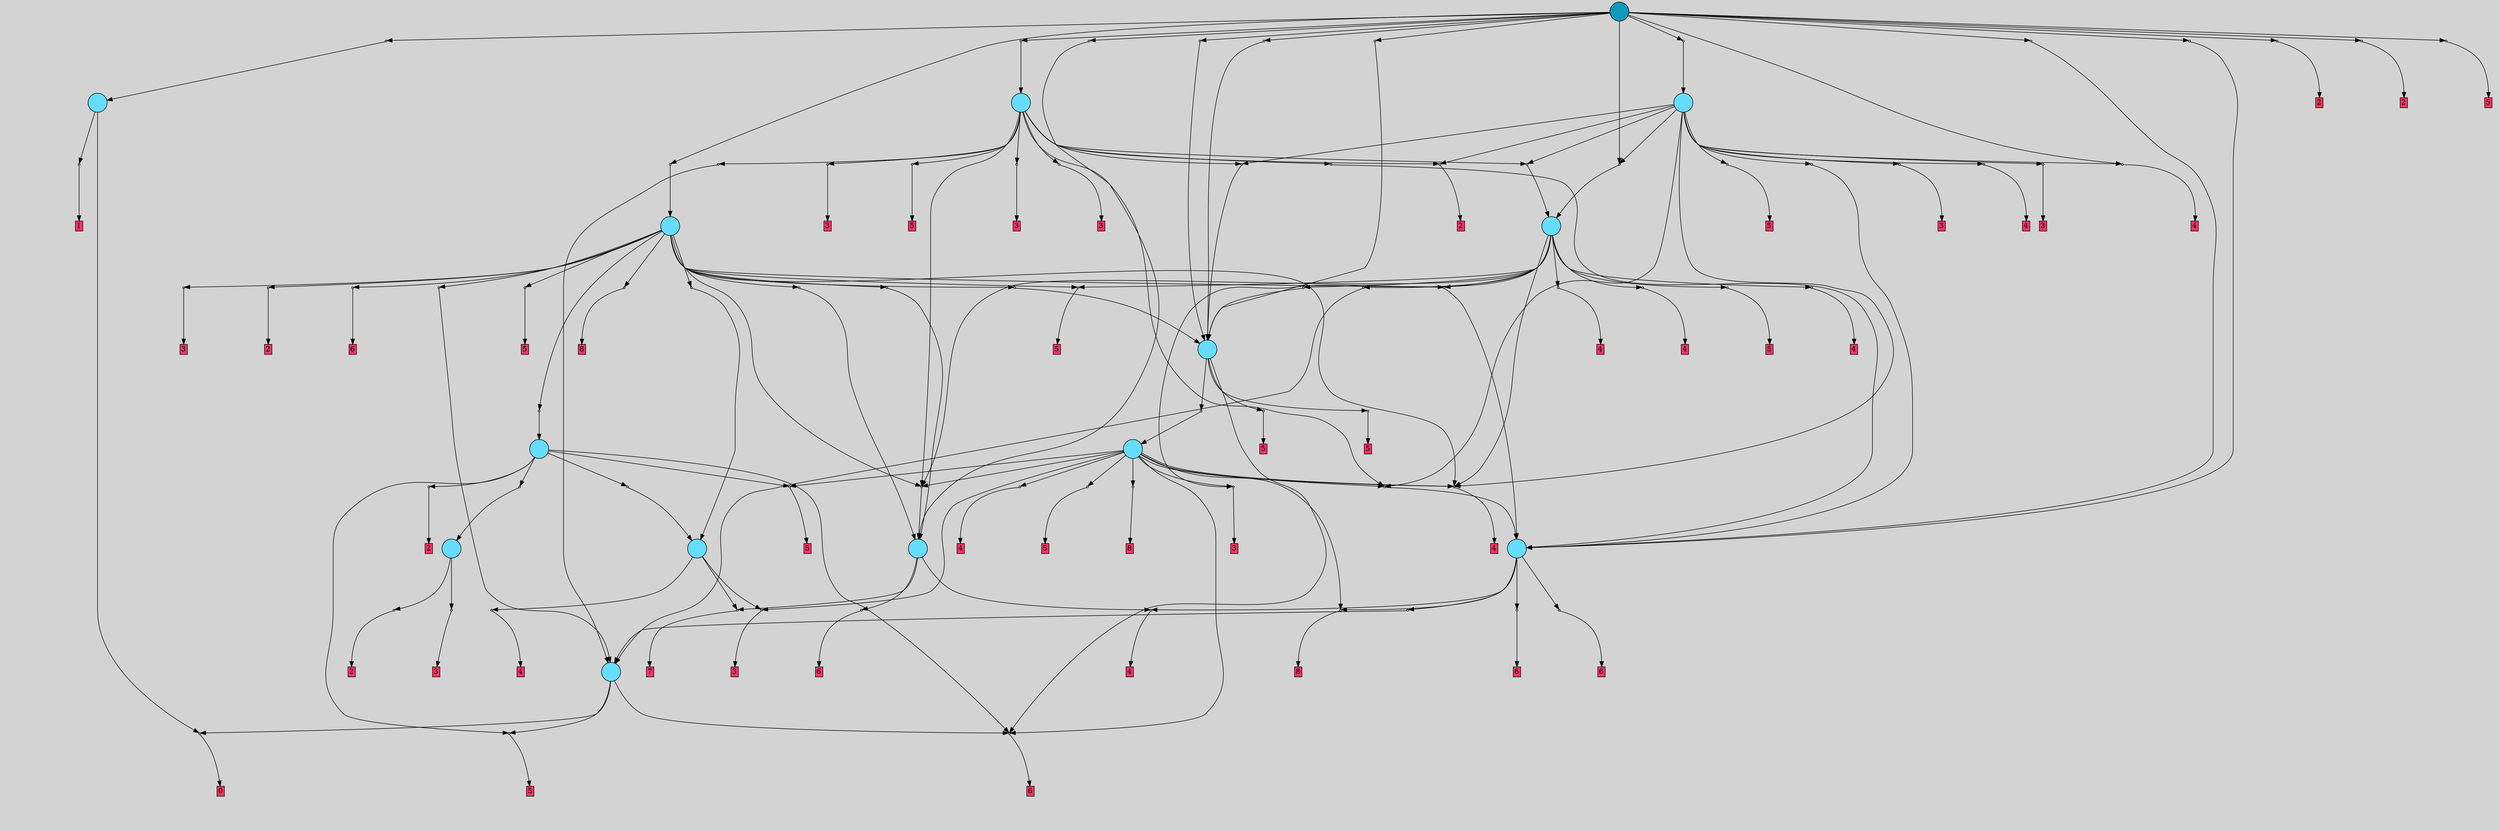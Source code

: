 // File exported with GEGELATI v1.3.1
// On the 2024-04-02 22:10:21
// With the File::TPGGraphDotExporter
digraph{
	graph[pad = "0.212, 0.055" bgcolor = lightgray]
	node[shape=circle style = filled label = ""]
		T0 [fillcolor="#66ddff"]
		T2 [fillcolor="#66ddff"]
		T3 [fillcolor="#66ddff"]
		T5 [fillcolor="#66ddff"]
		T6 [fillcolor="#66ddff"]
		T41 [fillcolor="#66ddff"]
		T94 [fillcolor="#66ddff"]
		T189 [fillcolor="#66ddff"]
		T230 [fillcolor="#66ddff"]
		T341 [fillcolor="#66ddff"]
		T405 [fillcolor="#66ddff"]
		T451 [fillcolor="#66ddff"]
		T492 [fillcolor="#66ddff"]
		T831 [fillcolor="#1199bb"]
		P22939 [fillcolor="#cccccc" shape=point] //
		I22939 [shape=box style=invis label="1|7&2|3#1|4&#92;n0|2&4|4#4|0&#92;n0|2&0|1#3|6&#92;n3|3&2|1#4|7&#92;n0|6&1|0#4|4&#92;n4|0&1|3#2|3&#92;n4|1&0|3#0|7&#92;n1|5&1|7#4|6&#92;n6|4&2|2#4|1&#92;n"]
		P22939 -> I22939[style=invis]
		A12321 [fillcolor="#ff3366" shape=box margin=0.03 width=0 height=0 label="0"]
		T0 -> P22939 -> A12321
		P22940 [fillcolor="#cccccc" shape=point] //
		I22940 [shape=box style=invis label="5|2&4|4#2|3&#92;n6|4&0|7#4|1&#92;n0|3&0|1#2|1&#92;n5|7&1|1#4|0&#92;n5|7&1|2#2|7&#92;n0|4&2|3#3|3&#92;n0|3&2|3#2|7&#92;n8|7&4|7#0|2&#92;n0|2&3|0#0|2&#92;n"]
		P22940 -> I22940[style=invis]
		A12322 [fillcolor="#ff3366" shape=box margin=0.03 width=0 height=0 label="1"]
		T0 -> P22940 -> A12322
		P22941 [fillcolor="#cccccc" shape=point] //
		I22941 [shape=box style=invis label="3|7&3|6#4|2&#92;n5|6&1|2#1|1&#92;n3|1&1|5#1|6&#92;n7|2&2|6#0|5&#92;n5|0&3|4#4|7&#92;n6|2&3|4#0|5&#92;n"]
		P22941 -> I22941[style=invis]
		A12323 [fillcolor="#ff3366" shape=box margin=0.03 width=0 height=0 label="2"]
		T2 -> P22941 -> A12323
		P22942 [fillcolor="#cccccc" shape=point] //
		I22942 [shape=box style=invis label="0|7&1|6#2|1&#92;n0|2&3|2#2|3&#92;n"]
		P22942 -> I22942[style=invis]
		A12324 [fillcolor="#ff3366" shape=box margin=0.03 width=0 height=0 label="3"]
		T2 -> P22942 -> A12324
		P22943 [fillcolor="#cccccc" shape=point] //
		I22943 [shape=box style=invis label="4|5&1|0#2|5&#92;n"]
		P22943 -> I22943[style=invis]
		A12325 [fillcolor="#ff3366" shape=box margin=0.03 width=0 height=0 label="3"]
		T3 -> P22943 -> A12325
		P22944 [fillcolor="#cccccc" shape=point] //
		I22944 [shape=box style=invis label="4|6&2|3#3|7&#92;n3|0&2|6#4|6&#92;n1|0&4|0#2|6&#92;n6|5&3|7#2|4&#92;n1|7&3|2#1|1&#92;n0|3&2|5#1|1&#92;n4|7&3|0#0|7&#92;n4|5&0|3#1|1&#92;n8|3&1|2#1|4&#92;n"]
		P22944 -> I22944[style=invis]
		A12326 [fillcolor="#ff3366" shape=box margin=0.03 width=0 height=0 label="4"]
		T3 -> P22944 -> A12326
		P22945 [fillcolor="#cccccc" shape=point] //
		I22945 [shape=box style=invis label="6|7&2|3#4|0&#92;n6|4&1|3#4|7&#92;n"]
		P22945 -> I22945[style=invis]
		A12327 [fillcolor="#ff3366" shape=box margin=0.03 width=0 height=0 label="5"]
		T5 -> P22945 -> A12327
		P22946 [fillcolor="#cccccc" shape=point] //
		I22946 [shape=box style=invis label="3|2&1|3#1|0&#92;n3|0&1|7#1|5&#92;n8|3&1|2#2|6&#92;n2|1&2|3#1|3&#92;n0|3&0|6#3|3&#92;n0|6&3|1#1|4&#92;n"]
		P22946 -> I22946[style=invis]
		A12328 [fillcolor="#ff3366" shape=box margin=0.03 width=0 height=0 label="6"]
		T5 -> P22946 -> A12328
		P22947 [fillcolor="#cccccc" shape=point] //
		I22947 [shape=box style=invis label="4|0&1|2#1|1&#92;n8|6&1|5#1|0&#92;n"]
		P22947 -> I22947[style=invis]
		A12329 [fillcolor="#ff3366" shape=box margin=0.03 width=0 height=0 label="6"]
		T6 -> P22947 -> A12329
		P22948 [fillcolor="#cccccc" shape=point] //
		I22948 [shape=box style=invis label="2|7&2|0#0|3&#92;n5|7&0|7#2|2&#92;n8|5&1|6#4|0&#92;n6|3&3|7#3|5&#92;n1|0&1|2#4|3&#92;n5|6&2|0#2|1&#92;n"]
		P22948 -> I22948[style=invis]
		A12330 [fillcolor="#ff3366" shape=box margin=0.03 width=0 height=0 label="7"]
		T6 -> P22948 -> A12330
		T3 -> P22948
		T5 -> P22939
		P22949 [fillcolor="#cccccc" shape=point] //
		I22949 [shape=box style=invis label="1|3&1|2#2|1&#92;n8|0&3|2#1|6&#92;n"]
		P22949 -> I22949[style=invis]
		A12331 [fillcolor="#ff3366" shape=box margin=0.03 width=0 height=0 label="4"]
		T6 -> P22949 -> A12331
		T41 -> P22945
		T41 -> P22946
		P22950 [fillcolor="#cccccc" shape=point] //
		I22950 [shape=box style=invis label="6|4&1|3#4|7&#92;n0|7&2|3#4|0&#92;n"]
		P22950 -> I22950[style=invis]
		A12332 [fillcolor="#ff3366" shape=box margin=0.03 width=0 height=0 label="5"]
		T41 -> P22950 -> A12332
		P22951 [fillcolor="#cccccc" shape=point] //
		I22951 [shape=box style=invis label="5|6&1|2#0|1&#92;n3|1&1|5#1|6&#92;n8|0&3|1#4|0&#92;n7|2&2|6#0|5&#92;n5|0&3|4#4|7&#92;n6|2&3|4#0|5&#92;n"]
		P22951 -> I22951[style=invis]
		A12333 [fillcolor="#ff3366" shape=box margin=0.03 width=0 height=0 label="2"]
		T41 -> P22951 -> A12333
		P22952 [fillcolor="#cccccc" shape=point] //
		I22952 [shape=box style=invis label="7|7&1|1#4|2&#92;n8|3&3|1#4|3&#92;n4|0&1|7#1|0&#92;n5|3&0|6#1|0&#92;n5|0&1|2#3|2&#92;n5|1&2|5#1|3&#92;n2|3&4|4#0|2&#92;n1|0&3|2#3|0&#92;n0|7&2|3#3|0&#92;n"]
		P22952 -> I22952[style=invis]
		T41 -> P22952 -> T2
		P22953 [fillcolor="#cccccc" shape=point] //
		I22953 [shape=box style=invis label="3|2&1|3#1|0&#92;n2|1&2|3#1|3&#92;n8|3&1|2#2|6&#92;n3|0&0|1#2|2&#92;n0|3&1|6#3|3&#92;n0|6&3|1#1|4&#92;n"]
		P22953 -> I22953[style=invis]
		T41 -> P22953 -> T3
		P22954 [fillcolor="#cccccc" shape=point] //
		I22954 [shape=box style=invis label="3|5&4|5#2|7&#92;n1|0&4|4#3|7&#92;n3|3&1|6#3|1&#92;n0|5&4|5#1|4&#92;n1|7&0|6#4|5&#92;n7|1&2|0#2|4&#92;n3|0&0|2#2|0&#92;n3|6&4|1#0|4&#92;n2|0&0|3#0|6&#92;n4|3&4|4#2|5&#92;n"]
		P22954 -> I22954[style=invis]
		T94 -> P22954 -> T5
		P22955 [fillcolor="#cccccc" shape=point] //
		I22955 [shape=box style=invis label="1|4&3|4#1|1&#92;n4|1&2|1#0|7&#92;n"]
		P22955 -> I22955[style=invis]
		A12334 [fillcolor="#ff3366" shape=box margin=0.03 width=0 height=0 label="8"]
		T94 -> P22955 -> A12334
		T94 -> P22949
		P22956 [fillcolor="#cccccc" shape=point] //
		I22956 [shape=box style=invis label="6|2&2|3#1|0&#92;n1|5&1|3#1|2&#92;n7|6&3|6#4|1&#92;n3|2&1|3#1|0&#92;n0|3&1|6#3|3&#92;n3|0&4|7#1|5&#92;n7|7&1|1#1|6&#92;n"]
		P22956 -> I22956[style=invis]
		A12335 [fillcolor="#ff3366" shape=box margin=0.03 width=0 height=0 label="6"]
		T94 -> P22956 -> A12335
		P22957 [fillcolor="#cccccc" shape=point] //
		I22957 [shape=box style=invis label="7|5&4|0#0|1&#92;n3|0&1|0#3|4&#92;n2|1&2|0#1|3&#92;n1|5&2|6#2|7&#92;n0|3&0|6#3|3&#92;n8|3&1|2#2|6&#92;n3|2&1|3#1|0&#92;n"]
		P22957 -> I22957[style=invis]
		A12336 [fillcolor="#ff3366" shape=box margin=0.03 width=0 height=0 label="6"]
		T94 -> P22957 -> A12336
		P22958 [fillcolor="#cccccc" shape=point] //
		I22958 [shape=box style=invis label="4|6&2|0#3|7&#92;n0|3&2|5#1|1&#92;n1|0&4|0#2|6&#92;n6|5&3|7#2|4&#92;n1|7&3|2#1|1&#92;n3|0&2|6#4|6&#92;n4|7&3|0#0|7&#92;n8|3&1|2#1|4&#92;n"]
		P22958 -> I22958[style=invis]
		A12337 [fillcolor="#ff3366" shape=box margin=0.03 width=0 height=0 label="4"]
		T189 -> P22958 -> A12337
		P22959 [fillcolor="#cccccc" shape=point] //
		I22959 [shape=box style=invis label="0|0&1|0#0|2&#92;n8|1&3|2#1|6&#92;n"]
		P22959 -> I22959[style=invis]
		A12338 [fillcolor="#ff3366" shape=box margin=0.03 width=0 height=0 label="4"]
		T189 -> P22959 -> A12338
		P22960 [fillcolor="#cccccc" shape=point] //
		I22960 [shape=box style=invis label="5|0&2|5#2|1&#92;n3|3&0|3#3|7&#92;n0|2&0|7#2|5&#92;n"]
		P22960 -> I22960[style=invis]
		A12339 [fillcolor="#ff3366" shape=box margin=0.03 width=0 height=0 label="3"]
		T189 -> P22960 -> A12339
		T189 -> P22958
		T189 -> P22950
		P22961 [fillcolor="#cccccc" shape=point] //
		I22961 [shape=box style=invis label="3|7&0|0#2|0&#92;n3|3&1|6#3|1&#92;n1|2&1|2#3|1&#92;n4|3&4|4#2|5&#92;n2|0&0|3#0|6&#92;n1|5&4|5#3|7&#92;n7|1&2|0#1|4&#92;n1|7&0|6#4|5&#92;n0|5&4|5#1|4&#92;n1|0&4|1#3|7&#92;n"]
		P22961 -> I22961[style=invis]
		T189 -> P22961 -> T94
		T189 -> P22943
		P22962 [fillcolor="#cccccc" shape=point] //
		I22962 [shape=box style=invis label="2|0&1|2#3|5&#92;n8|3&0|1#1|0&#92;n"]
		P22962 -> I22962[style=invis]
		A12340 [fillcolor="#ff3366" shape=box margin=0.03 width=0 height=0 label="5"]
		T189 -> P22962 -> A12340
		P22963 [fillcolor="#cccccc" shape=point] //
		I22963 [shape=box style=invis label="1|0&4|0#2|6&#92;n0|3&2|5#1|1&#92;n4|6&2|0#3|7&#92;n6|5&3|7#2|4&#92;n1|7&3|2#1|1&#92;n6|0&0|1#4|6&#92;n3|0&2|6#4|6&#92;n4|7&3|0#0|7&#92;n8|3&1|2#1|4&#92;n"]
		P22963 -> I22963[style=invis]
		T189 -> P22963 -> T6
		P22964 [fillcolor="#cccccc" shape=point] //
		I22964 [shape=box style=invis label="8|0&3|1#2|4&#92;n0|7&4|3#0|0&#92;n"]
		P22964 -> I22964[style=invis]
		A12341 [fillcolor="#ff3366" shape=box margin=0.03 width=0 height=0 label="8"]
		T189 -> P22964 -> A12341
		T189 -> P22955
		T189 -> P22946
		P22965 [fillcolor="#cccccc" shape=point] //
		I22965 [shape=box style=invis label="7|0&3|5#4|0&#92;n1|4&3|2#0|3&#92;n"]
		P22965 -> I22965[style=invis]
		A12342 [fillcolor="#ff3366" shape=box margin=0.03 width=0 height=0 label="5"]
		T230 -> P22965 -> A12342
		T230 -> P22946
		P22966 [fillcolor="#cccccc" shape=point] //
		I22966 [shape=box style=invis label="7|0&3|5#4|5&#92;n4|7&2|3#1|0&#92;n"]
		P22966 -> I22966[style=invis]
		A12343 [fillcolor="#ff3366" shape=box margin=0.03 width=0 height=0 label="5"]
		T230 -> P22966 -> A12343
		P22967 [fillcolor="#cccccc" shape=point] //
		I22967 [shape=box style=invis label="0|3&2|7#3|1&#92;n2|0&1|2#3|5&#92;n"]
		P22967 -> I22967[style=invis]
		T230 -> P22967 -> T189
		P22968 [fillcolor="#cccccc" shape=point] //
		I22968 [shape=box style=invis label="8|1&3|2#1|6&#92;n0|0&1|0#4|2&#92;n"]
		P22968 -> I22968[style=invis]
		A12344 [fillcolor="#ff3366" shape=box margin=0.03 width=0 height=0 label="4"]
		T341 -> P22968 -> A12344
		T341 -> P22960
		P22969 [fillcolor="#cccccc" shape=point] //
		I22969 [shape=box style=invis label="4|6&2|0#3|7&#92;n0|3&2|5#1|1&#92;n3|0&2|6#4|6&#92;n6|5&3|7#3|4&#92;n1|7&3|2#1|1&#92;n1|0&4|0#2|6&#92;n4|7&3|0#0|7&#92;n4|0&1|1#4|6&#92;n8|3&1|2#1|4&#92;n"]
		P22969 -> I22969[style=invis]
		A12345 [fillcolor="#ff3366" shape=box margin=0.03 width=0 height=0 label="4"]
		T341 -> P22969 -> A12345
		P22970 [fillcolor="#cccccc" shape=point] //
		I22970 [shape=box style=invis label="4|3&2|3#1|1&#92;n8|5&0|0#1|7&#92;n0|0&1|6#2|6&#92;n8|7&4|0#0|5&#92;n"]
		P22970 -> I22970[style=invis]
		A12346 [fillcolor="#ff3366" shape=box margin=0.03 width=0 height=0 label="5"]
		T341 -> P22970 -> A12346
		P22971 [fillcolor="#cccccc" shape=point] //
		I22971 [shape=box style=invis label="3|5&4|5#3|7&#92;n3|3&1|6#3|1&#92;n1|2&1|2#3|1&#92;n4|3&4|4#2|5&#92;n2|0&0|3#0|6&#92;n3|7&0|0#2|0&#92;n7|1&2|0#1|4&#92;n1|7&0|6#4|5&#92;n0|5&4|5#1|4&#92;n1|0&4|1#3|7&#92;n"]
		P22971 -> I22971[style=invis]
		T341 -> P22971 -> T94
		P22972 [fillcolor="#cccccc" shape=point] //
		I22972 [shape=box style=invis label="2|0&1|2#3|5&#92;n5|7&4|2#2|5&#92;n8|3&0|1#1|0&#92;n"]
		P22972 -> I22972[style=invis]
		A12347 [fillcolor="#ff3366" shape=box margin=0.03 width=0 height=0 label="5"]
		T341 -> P22972 -> A12347
		T341 -> P22963
		P22973 [fillcolor="#cccccc" shape=point] //
		I22973 [shape=box style=invis label="0|5&4|5#1|4&#92;n3|0&0|0#2|0&#92;n2|0&0|3#0|6&#92;n0|4&1|7#4|3&#92;n0|1&2|1#1|6&#92;n1|0&4|3#3|7&#92;n7|1&2|5#2|4&#92;n3|0&4|5#0|4&#92;n3|3&1|6#3|1&#92;n4|3&4|4#2|5&#92;n"]
		P22973 -> I22973[style=invis]
		T341 -> P22973 -> T5
		T341 -> P22958
		P22974 [fillcolor="#cccccc" shape=point] //
		I22974 [shape=box style=invis label="4|6&2|3#3|7&#92;n7|7&4|0#2|3&#92;n1|0&4|0#2|6&#92;n6|5&3|7#2|4&#92;n3|0&2|6#4|6&#92;n1|7&3|2#1|1&#92;n0|3&2|5#1|1&#92;n4|7&3|0#0|7&#92;n4|5&0|1#1|1&#92;n8|3&1|2#1|4&#92;n"]
		P22974 -> I22974[style=invis]
		A12348 [fillcolor="#ff3366" shape=box margin=0.03 width=0 height=0 label="4"]
		T341 -> P22974 -> A12348
		P22975 [fillcolor="#cccccc" shape=point] //
		I22975 [shape=box style=invis label="4|1&1|7#4|1&#92;n1|2&1|2#1|4&#92;n3|2&2|2#1|0&#92;n2|0&3|1#2|4&#92;n"]
		P22975 -> I22975[style=invis]
		T341 -> P22975 -> T230
		T405 -> P22958
		T405 -> P22971
		T405 -> P22963
		P22976 [fillcolor="#cccccc" shape=point] //
		I22976 [shape=box style=invis label="4|0&2|4#1|5&#92;n0|7&1|1#1|7&#92;n7|6&1|0#4|3&#92;n"]
		P22976 -> I22976[style=invis]
		A12349 [fillcolor="#ff3366" shape=box margin=0.03 width=0 height=0 label="8"]
		T405 -> P22976 -> A12349
		P22977 [fillcolor="#cccccc" shape=point] //
		I22977 [shape=box style=invis label="0|0&2|5#4|0&#92;n7|7&4|2#2|6&#92;n3|5&3|7#2|4&#92;n2|6&1|2#1|2&#92;n"]
		P22977 -> I22977[style=invis]
		A12350 [fillcolor="#ff3366" shape=box margin=0.03 width=0 height=0 label="3"]
		T405 -> P22977 -> A12350
		P22978 [fillcolor="#cccccc" shape=point] //
		I22978 [shape=box style=invis label="2|0&0|3#0|6&#92;n2|0&4|4#3|7&#92;n3|3&1|6#3|1&#92;n0|5&4|5#4|4&#92;n3|5&4|5#2|7&#92;n7|1&2|0#2|4&#92;n3|0&0|0#2|0&#92;n4|3&4|4#2|5&#92;n"]
		P22978 -> I22978[style=invis]
		T405 -> P22978 -> T5
		P22979 [fillcolor="#cccccc" shape=point] //
		I22979 [shape=box style=invis label="2|4&2|2#1|0&#92;n2|0&1|7#3|6&#92;n"]
		P22979 -> I22979[style=invis]
		T405 -> P22979 -> T230
		P22980 [fillcolor="#cccccc" shape=point] //
		I22980 [shape=box style=invis label="5|6&1|2#1|1&#92;n3|7&3|6#4|2&#92;n3|1&1|5#1|6&#92;n7|2&2|6#0|5&#92;n3|0&3|4#4|7&#92;n6|2&3|4#0|5&#92;n"]
		P22980 -> I22980[style=invis]
		A12351 [fillcolor="#ff3366" shape=box margin=0.03 width=0 height=0 label="2"]
		T405 -> P22980 -> A12351
		P22981 [fillcolor="#cccccc" shape=point] //
		I22981 [shape=box style=invis label="1|1&0|7#2|6&#92;n5|0&1|3#3|5&#92;n7|5&4|1#2|3&#92;n1|3&1|2#2|7&#92;n0|2&3|7#2|5&#92;n5|3&0|1#4|2&#92;n"]
		P22981 -> I22981[style=invis]
		A12352 [fillcolor="#ff3366" shape=box margin=0.03 width=0 height=0 label="6"]
		T405 -> P22981 -> A12352
		P22982 [fillcolor="#cccccc" shape=point] //
		I22982 [shape=box style=invis label="2|5&0|7#2|7&#92;n3|0&1|7#2|1&#92;n5|3&0|3#2|2&#92;n"]
		P22982 -> I22982[style=invis]
		T405 -> P22982 -> T3
		P22983 [fillcolor="#cccccc" shape=point] //
		I22983 [shape=box style=invis label="6|0&1|5#4|4&#92;n8|7&3|3#0|4&#92;n6|3&3|3#4|5&#92;n1|4&0|0#4|0&#92;n1|5&4|1#1|2&#92;n"]
		P22983 -> I22983[style=invis]
		T405 -> P22983 -> T6
		T405 -> P22972
		P22984 [fillcolor="#cccccc" shape=point] //
		I22984 [shape=box style=invis label="7|2&4|2#4|7&#92;n4|0&3|4#1|5&#92;n5|5&0|2#1|0&#92;n2|1&3|0#2|5&#92;n"]
		P22984 -> I22984[style=invis]
		T405 -> P22984 -> T41
		P22985 [fillcolor="#cccccc" shape=point] //
		I22985 [shape=box style=invis label="8|3&0|1#1|0&#92;n3|0&1|2#3|5&#92;n"]
		P22985 -> I22985[style=invis]
		A12353 [fillcolor="#ff3366" shape=box margin=0.03 width=0 height=0 label="5"]
		T405 -> P22985 -> A12353
		P22986 [fillcolor="#cccccc" shape=point] //
		I22986 [shape=box style=invis label="6|0&1|5#4|4&#92;n1|5&4|1#1|2&#92;n6|3&3|3#4|5&#92;n1|4&2|0#4|0&#92;n1|6&1|6#0|0&#92;n"]
		P22986 -> I22986[style=invis]
		T405 -> P22986 -> T6
		P22987 [fillcolor="#cccccc" shape=point] //
		I22987 [shape=box style=invis label="2|0&2|4#4|7&#92;n1|2&2|7#2|5&#92;n"]
		P22987 -> I22987[style=invis]
		T451 -> P22987 -> T341
		P22988 [fillcolor="#cccccc" shape=point] //
		I22988 [shape=box style=invis label="2|0&1|7#3|6&#92;n7|2&3|3#0|4&#92;n"]
		P22988 -> I22988[style=invis]
		T451 -> P22988 -> T230
		T451 -> P22961
		P22989 [fillcolor="#cccccc" shape=point] //
		I22989 [shape=box style=invis label="0|2&0|7#2|5&#92;n0|0&2|5#2|1&#92;n"]
		P22989 -> I22989[style=invis]
		A12354 [fillcolor="#ff3366" shape=box margin=0.03 width=0 height=0 label="3"]
		T451 -> P22989 -> A12354
		P22990 [fillcolor="#cccccc" shape=point] //
		I22990 [shape=box style=invis label="3|7&3|6#4|2&#92;n5|6&1|2#1|1&#92;n6|2&3|4#0|5&#92;n3|1&1|5#1|1&#92;n7|2&2|6#0|5&#92;n5|0&3|4#4|7&#92;n2|1&2|4#4|2&#92;n"]
		P22990 -> I22990[style=invis]
		A12355 [fillcolor="#ff3366" shape=box margin=0.03 width=0 height=0 label="2"]
		T451 -> P22990 -> A12355
		P22991 [fillcolor="#cccccc" shape=point] //
		I22991 [shape=box style=invis label="7|1&2|0#1|4&#92;n3|3&1|6#3|1&#92;n1|2&1|2#3|1&#92;n4|3&4|4#2|5&#92;n2|0&0|0#0|6&#92;n3|7&0|0#2|0&#92;n3|5&4|5#3|7&#92;n1|7&0|6#4|5&#92;n0|5&4|5#1|4&#92;n1|0&4|1#3|7&#92;n"]
		P22991 -> I22991[style=invis]
		T451 -> P22991 -> T94
		P22992 [fillcolor="#cccccc" shape=point] //
		I22992 [shape=box style=invis label="7|0&1|2#0|0&#92;n8|7&1|7#2|0&#92;n"]
		P22992 -> I22992[style=invis]
		A12356 [fillcolor="#ff3366" shape=box margin=0.03 width=0 height=0 label="5"]
		T451 -> P22992 -> A12356
		T451 -> P22963
		P22993 [fillcolor="#cccccc" shape=point] //
		I22993 [shape=box style=invis label="7|1&2|0#2|4&#92;n0|5&4|5#1|4&#92;n3|3&1|6#3|1&#92;n3|1&1|7#3|5&#92;n4|0&0|0#2|0&#92;n1|7&1|6#4|5&#92;n2|0&0|3#0|6&#92;n3|0&4|4#3|7&#92;n"]
		P22993 -> I22993[style=invis]
		T451 -> P22993 -> T5
		P22994 [fillcolor="#cccccc" shape=point] //
		I22994 [shape=box style=invis label="5|0&2|5#2|1&#92;n3|3&0|3#3|7&#92;n2|3&2|7#2|5&#92;n0|2&0|7#2|5&#92;n"]
		P22994 -> I22994[style=invis]
		A12357 [fillcolor="#ff3366" shape=box margin=0.03 width=0 height=0 label="3"]
		T451 -> P22994 -> A12357
		P22995 [fillcolor="#cccccc" shape=point] //
		I22995 [shape=box style=invis label="8|2&0|5#2|4&#92;n7|7&4|2#0|6&#92;n1|7&2|6#4|4&#92;n7|7&1|5#3|3&#92;n6|0&2|5#4|0&#92;n3|0&2|4#2|7&#92;n2|6&4|2#0|7&#92;n"]
		P22995 -> I22995[style=invis]
		A12358 [fillcolor="#ff3366" shape=box margin=0.03 width=0 height=0 label="3"]
		T451 -> P22995 -> A12358
		P22996 [fillcolor="#cccccc" shape=point] //
		I22996 [shape=box style=invis label="7|3&4|1#2|5&#92;n1|0&3|0#3|3&#92;n"]
		P22996 -> I22996[style=invis]
		A12359 [fillcolor="#ff3366" shape=box margin=0.03 width=0 height=0 label="4"]
		T492 -> P22996 -> A12359
		T492 -> P22987
		T492 -> P22988
		T492 -> P22961
		P22997 [fillcolor="#cccccc" shape=point] //
		I22997 [shape=box style=invis label="3|4&4|6#2|1&#92;n7|0&3|7#0|2&#92;n8|5&2|0#2|7&#92;n2|6&0|6#2|5&#92;n"]
		P22997 -> I22997[style=invis]
		A12360 [fillcolor="#ff3366" shape=box margin=0.03 width=0 height=0 label="5"]
		T492 -> P22997 -> A12360
		T492 -> P22990
		P22998 [fillcolor="#cccccc" shape=point] //
		I22998 [shape=box style=invis label="6|7&0|0#2|0&#92;n3|0&4|1#3|1&#92;n7|1&2|7#2|2&#92;n1|7&0|6#4|5&#92;n5|5&4|7#0|7&#92;n8|7&2|3#2|0&#92;n3|3&4|5#3|0&#92;n0|5&4|5#1|4&#92;n"]
		P22998 -> I22998[style=invis]
		T492 -> P22998 -> T94
		P22999 [fillcolor="#cccccc" shape=point] //
		I22999 [shape=box style=invis label="5|0&2|5#1|1&#92;n0|2&0|7#2|5&#92;n"]
		P22999 -> I22999[style=invis]
		A12361 [fillcolor="#ff3366" shape=box margin=0.03 width=0 height=0 label="3"]
		T492 -> P22999 -> A12361
		P23000 [fillcolor="#cccccc" shape=point] //
		I23000 [shape=box style=invis label="6|4&2|6#4|4&#92;n3|1&3|2#1|6&#92;n7|0&3|0#2|3&#92;n4|7&2|2#1|4&#92;n5|1&0|0#3|1&#92;n6|7&4|0#1|5&#92;n"]
		P23000 -> I23000[style=invis]
		A12362 [fillcolor="#ff3366" shape=box margin=0.03 width=0 height=0 label="4"]
		T492 -> P23000 -> A12362
		P23001 [fillcolor="#cccccc" shape=point] //
		I23001 [shape=box style=invis label="8|2&0|7#1|0&#92;n0|7&1|6#2|1&#92;n7|0&0|0#2|4&#92;n"]
		P23001 -> I23001[style=invis]
		A12363 [fillcolor="#ff3366" shape=box margin=0.03 width=0 height=0 label="3"]
		T492 -> P23001 -> A12363
		P23002 [fillcolor="#cccccc" shape=point] //
		I23002 [shape=box style=invis label="1|2&2|7#2|5&#92;n2|0&2|4#4|7&#92;n1|6&3|3#0|4&#92;n"]
		P23002 -> I23002[style=invis]
		T492 -> P23002 -> T341
		T492 -> P22958
		P23003 [fillcolor="#cccccc" shape=point] //
		I23003 [shape=box style=invis label="2|0&2|4#4|7&#92;n1|2&2|7#2|3&#92;n"]
		P23003 -> I23003[style=invis]
		T831 -> P23003 -> T0
		P23004 [fillcolor="#cccccc" shape=point] //
		I23004 [shape=box style=invis label="3|0&4|0#2|0&#92;n2|0&0|3#0|6&#92;n8|6&3|0#2|5&#92;n1|7&0|6#4|5&#92;n4|0&4|7#1|5&#92;n1|0&4|0#3|3&#92;n2|2&4|4#4|5&#92;n3|5&2|5#3|7&#92;n7|3&1|1#2|7&#92;n"]
		P23004 -> I23004[style=invis]
		T831 -> P23004 -> T94
		P23005 [fillcolor="#cccccc" shape=point] //
		I23005 [shape=box style=invis label="2|1&0|6#3|1&#92;n5|0&3|4#4|7&#92;n3|7&3|6#4|2&#92;n8|0&3|2#1|6&#92;n4|1&4|7#1|7&#92;n7|2&2|6#0|5&#92;n3|1&1|5#1|1&#92;n2|1&2|4#4|2&#92;n"]
		P23005 -> I23005[style=invis]
		A12364 [fillcolor="#ff3366" shape=box margin=0.03 width=0 height=0 label="2"]
		T831 -> P23005 -> A12364
		P23006 [fillcolor="#cccccc" shape=point] //
		I23006 [shape=box style=invis label="4|6&2|0#3|7&#92;n8|3&1|7#1|7&#92;n3|0&2|6#4|6&#92;n4|7&3|0#0|7&#92;n1|3&1|4#0|3&#92;n6|5&3|7#2|4&#92;n3|0&4|2#4|5&#92;n"]
		P23006 -> I23006[style=invis]
		T831 -> P23006 -> T6
		P23007 [fillcolor="#cccccc" shape=point] //
		I23007 [shape=box style=invis label="8|7&4|6#2|1&#92;n2|0&1|7#4|6&#92;n6|5&2|5#3|1&#92;n"]
		P23007 -> I23007[style=invis]
		T831 -> P23007 -> T230
		P23008 [fillcolor="#cccccc" shape=point] //
		I23008 [shape=box style=invis label="7|1&0|0#1|4&#92;n3|3&1|6#3|1&#92;n1|5&4|5#3|7&#92;n2|0&0|3#0|6&#92;n1|7&0|6#4|5&#92;n1|2&1|2#1|1&#92;n1|0&3|0#3|7&#92;n2|3&4|4#2|5&#92;n0|5&4|5#1|4&#92;n3|7&0|0#2|0&#92;n"]
		P23008 -> I23008[style=invis]
		T831 -> P23008 -> T94
		P23009 [fillcolor="#cccccc" shape=point] //
		I23009 [shape=box style=invis label="1|4&0|5#4|0&#92;n8|0&1|4#1|0&#92;n8|4&4|4#2|5&#92;n7|6&4|3#1|2&#92;n"]
		P23009 -> I23009[style=invis]
		T831 -> P23009 -> T451
		P23010 [fillcolor="#cccccc" shape=point] //
		I23010 [shape=box style=invis label="2|0&1|7#3|6&#92;n2|2&2|2#1|0&#92;n"]
		P23010 -> I23010[style=invis]
		T831 -> P23010 -> T230
		P23011 [fillcolor="#cccccc" shape=point] //
		I23011 [shape=box style=invis label="3|7&3|6#4|2&#92;n5|6&1|2#1|1&#92;n6|2&3|4#0|5&#92;n7|2&1|6#0|5&#92;n5|0&3|4#4|7&#92;n3|1&1|5#1|6&#92;n"]
		P23011 -> I23011[style=invis]
		A12365 [fillcolor="#ff3366" shape=box margin=0.03 width=0 height=0 label="2"]
		T831 -> P23011 -> A12365
		P23012 [fillcolor="#cccccc" shape=point] //
		I23012 [shape=box style=invis label="7|0&2|7#0|5&#92;n8|1&2|5#1|5&#92;n5|3&1|4#1|1&#92;n2|2&1|6#1|4&#92;n4|6&3|7#3|1&#92;n"]
		P23012 -> I23012[style=invis]
		T831 -> P23012 -> T230
		P23013 [fillcolor="#cccccc" shape=point] //
		I23013 [shape=box style=invis label="8|5&2|0#2|7&#92;n0|0&0|7#4|4&#92;n3|4&2|4#2|1&#92;n2|7&2|4#3|3&#92;n2|6&0|6#2|5&#92;n0|1&1|7#2|3&#92;n"]
		P23013 -> I23013[style=invis]
		A12366 [fillcolor="#ff3366" shape=box margin=0.03 width=0 height=0 label="5"]
		T831 -> P23013 -> A12366
		T831 -> P22996
		P23014 [fillcolor="#cccccc" shape=point] //
		I23014 [shape=box style=invis label="1|2&3|7#2|5&#92;n2|0&2|4#4|7&#92;n"]
		P23014 -> I23014[style=invis]
		T831 -> P23014 -> T492
		P23015 [fillcolor="#cccccc" shape=point] //
		I23015 [shape=box style=invis label="7|7&3|0#3|0&#92;n6|1&2|7#2|3&#92;n7|2&1|3#4|1&#92;n0|1&2|5#1|1&#92;n1|3&1|1#3|0&#92;n4|3&1|5#2|0&#92;n6|1&1|2#1|5&#92;n8|1&3|0#2|7&#92;n8|0&2|0#1|2&#92;n8|1&0|5#0|0&#92;n"]
		P23015 -> I23015[style=invis]
		T831 -> P23015 -> T405
		T831 -> P23002
		{ rank= same T831 }
}
